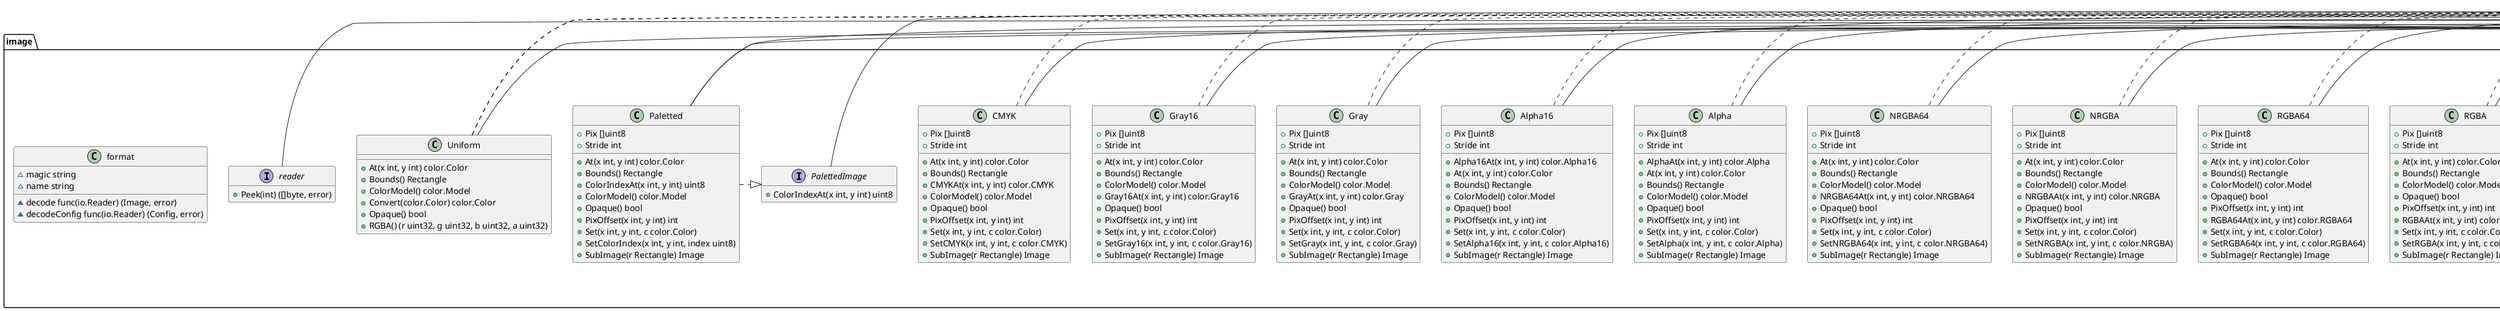 
@startuml

set namespaceSeparator /

class image/Point {
	+X int
	+Y int
	+Add(q Point) Point
	+Div(k int) Point
	+Eq(q Point) bool
	+In(r Rectangle) bool
	+Mod(r Rectangle) Point
	+Mul(k int) Point
	+String() string
	+Sub(q Point) Point
}

class image/Rectangle {
	+Add(p Point) Rectangle
	+At(x int, y int) color.Color
	+Bounds() Rectangle
	+Canon() Rectangle
	+ColorModel() color.Model
	+Dx() int
	+Dy() int
	+Empty() bool
	+Eq(s Rectangle) bool
	+In(s Rectangle) bool
	+Inset(n int) Rectangle
	+Intersect(s Rectangle) Rectangle
	+Overlaps(s Rectangle) bool
	+Size() Point
	+String() string
	+Sub(p Point) Rectangle
	+Union(s Rectangle) Rectangle
}

class image/YCbCr {
	+CStride int
	+Cb []uint8
	+Cr []uint8
	+Y []uint8
	+YStride int
	+At(x int, y int) color.Color
	+Bounds() Rectangle
	+COffset(x int, y int) int
	+ColorModel() color.Model
	+Opaque() bool
	+SubImage(r Rectangle) Image
	+YCbCrAt(x int, y int) color.YCbCr
	+YOffset(x int, y int) int
}

class image/NYCbCrA {
	+A []uint8
	+AStride int
	+AOffset(x int, y int) int
	+At(x int, y int) color.Color
	+ColorModel() color.Model
	+NYCbCrAAt(x int, y int) color.NYCbCrA
	+Opaque() bool
	+SubImage(r Rectangle) Image
}

class image/format {
	~decode func(io.Reader) (Image, error)
	~decodeConfig func(io.Reader) (Config, error)
	~magic string
	~name string
}

class image/Config {
	+Height int
	+Width int
}

class image/RGBA {
	+Pix []uint8
	+Stride int
	+At(x int, y int) color.Color
	+Bounds() Rectangle
	+ColorModel() color.Model
	+Opaque() bool
	+PixOffset(x int, y int) int
	+RGBAAt(x int, y int) color.RGBA
	+Set(x int, y int, c color.Color)
	+SetRGBA(x int, y int, c color.RGBA)
	+SubImage(r Rectangle) Image
}

class image/RGBA64 {
	+Pix []uint8
	+Stride int
	+At(x int, y int) color.Color
	+Bounds() Rectangle
	+ColorModel() color.Model
	+Opaque() bool
	+PixOffset(x int, y int) int
	+RGBA64At(x int, y int) color.RGBA64
	+Set(x int, y int, c color.Color)
	+SetRGBA64(x int, y int, c color.RGBA64)
	+SubImage(r Rectangle) Image
}

class image/NRGBA {
	+Pix []uint8
	+Stride int
	+At(x int, y int) color.Color
	+Bounds() Rectangle
	+ColorModel() color.Model
	+NRGBAAt(x int, y int) color.NRGBA
	+Opaque() bool
	+PixOffset(x int, y int) int
	+Set(x int, y int, c color.Color)
	+SetNRGBA(x int, y int, c color.NRGBA)
	+SubImage(r Rectangle) Image
}

class image/NRGBA64 {
	+Pix []uint8
	+Stride int
	+At(x int, y int) color.Color
	+Bounds() Rectangle
	+ColorModel() color.Model
	+NRGBA64At(x int, y int) color.NRGBA64
	+Opaque() bool
	+PixOffset(x int, y int) int
	+Set(x int, y int, c color.Color)
	+SetNRGBA64(x int, y int, c color.NRGBA64)
	+SubImage(r Rectangle) Image
}

class image/Alpha {
	+Pix []uint8
	+Stride int
	+AlphaAt(x int, y int) color.Alpha
	+At(x int, y int) color.Color
	+Bounds() Rectangle
	+ColorModel() color.Model
	+Opaque() bool
	+PixOffset(x int, y int) int
	+Set(x int, y int, c color.Color)
	+SetAlpha(x int, y int, c color.Alpha)
	+SubImage(r Rectangle) Image
}

class image/Alpha16 {
	+Pix []uint8
	+Stride int
	+Alpha16At(x int, y int) color.Alpha16
	+At(x int, y int) color.Color
	+Bounds() Rectangle
	+ColorModel() color.Model
	+Opaque() bool
	+PixOffset(x int, y int) int
	+Set(x int, y int, c color.Color)
	+SetAlpha16(x int, y int, c color.Alpha16)
	+SubImage(r Rectangle) Image
}

class image/Gray {
	+Pix []uint8
	+Stride int
	+At(x int, y int) color.Color
	+Bounds() Rectangle
	+ColorModel() color.Model
	+GrayAt(x int, y int) color.Gray
	+Opaque() bool
	+PixOffset(x int, y int) int
	+Set(x int, y int, c color.Color)
	+SetGray(x int, y int, c color.Gray)
	+SubImage(r Rectangle) Image
}

class image/Gray16 {
	+Pix []uint8
	+Stride int
	+At(x int, y int) color.Color
	+Bounds() Rectangle
	+ColorModel() color.Model
	+Gray16At(x int, y int) color.Gray16
	+Opaque() bool
	+PixOffset(x int, y int) int
	+Set(x int, y int, c color.Color)
	+SetGray16(x int, y int, c color.Gray16)
	+SubImage(r Rectangle) Image
}

class image/CMYK {
	+Pix []uint8
	+Stride int
	+At(x int, y int) color.Color
	+Bounds() Rectangle
	+CMYKAt(x int, y int) color.CMYK
	+ColorModel() color.Model
	+Opaque() bool
	+PixOffset(x int, y int) int
	+Set(x int, y int, c color.Color)
	+SetCMYK(x int, y int, c color.CMYK)
	+SubImage(r Rectangle) Image
}

class image/Paletted {
	+Pix []uint8
	+Stride int
	+At(x int, y int) color.Color
	+Bounds() Rectangle
	+ColorIndexAt(x int, y int) uint8
	+ColorModel() color.Model
	+Opaque() bool
	+PixOffset(x int, y int) int
	+Set(x int, y int, c color.Color)
	+SetColorIndex(x int, y int, index uint8)
	+SubImage(r Rectangle) Image
}

class image/Uniform {
	+At(x int, y int) color.Color
	+Bounds() Rectangle
	+ColorModel() color.Model
	+Convert(color.Color) color.Color
	+Opaque() bool
	+RGBA() (r uint32, g uint32, b uint32, a uint32)
}

interface image/reader {
	+Peek(int) ([]byte, error)
}

interface image/Image {
	+At(x int, y int) color.Color
	+Bounds() Rectangle
	+ColorModel() color.Model
}

interface image/PalettedImage {
	+ColorIndexAt(x int, y int) uint8
}
"image/Rectangle" -> "image/Point": Min
"image/Rectangle" -> "image/Point": Max
"image/Rectangle" .|> "image/Image"
"image/YCbCr" -> "image/YCbCrSubsampleRatio": SubsampleRatio
"image/YCbCr" -> "image/Rectangle": Rect
"image/YCbCr" .|> "image/Image"
"image/NYCbCrA" *- "image/YCbCr"
"image/Config" -> "image/color/Model": ColorModel
"image/RGBA" -> "image/Rectangle": Rect
"image/RGBA" .|> "image/Image"
"image/RGBA64" -> "image/Rectangle": Rect
"image/RGBA64" .|> "image/Image"
"image/NRGBA" -> "image/Rectangle": Rect
"image/NRGBA" .|> "image/Image"
"image/NRGBA64" -> "image/Rectangle": Rect
"image/NRGBA64" .|> "image/Image"
"image/Alpha" -> "image/Rectangle": Rect
"image/Alpha" .|> "image/Image"
"image/Alpha16" -> "image/Rectangle": Rect
"image/Alpha16" .|> "image/Image"
"image/Gray" -> "image/Rectangle": Rect
"image/Gray" .|> "image/Image"
"image/Gray16" -> "image/Rectangle": Rect
"image/Gray16" .|> "image/Image"
"image/CMYK" -> "image/Rectangle": Rect
"image/CMYK" .|> "image/Image"
"image/Paletted" -> "image/Rectangle": Rect
"image/Paletted" -> "image/color/Palette": Palette
"image/Paletted" .|> "image/PalettedImage"
"image/Uniform" -> "image/color/Color": C
"image/Uniform" .|> "image/Image"
"image/Uniform" .|> "image/color/Color"
"image/Uniform" .|> "image/color/Model"
"image/reader" -|> "io/Reader"
"image/PalettedImage" -|> "image/Image"

interface image/color/Color {
}

interface image/color/Model {
}

interface io/Reader {
}

hide interface fields

@enduml
